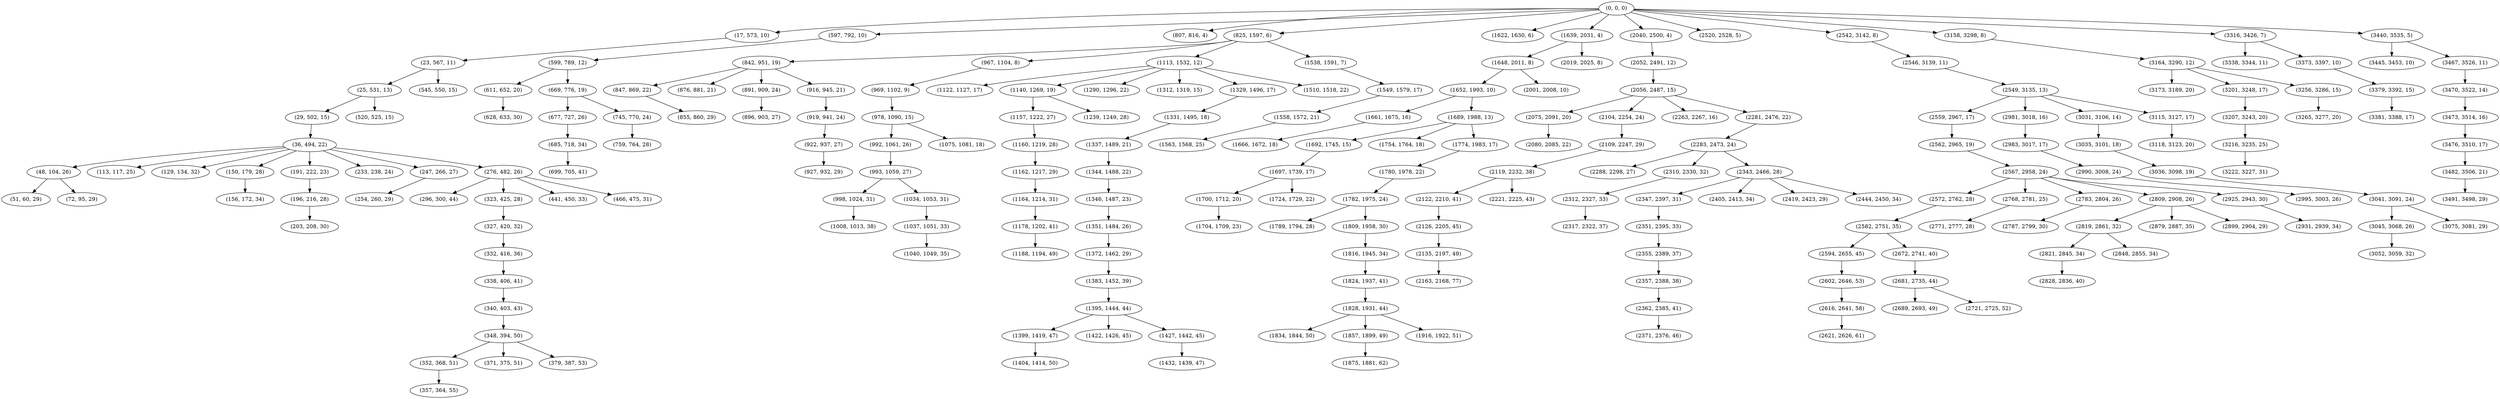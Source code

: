 digraph tree {
    "(0, 0, 0)";
    "(17, 573, 10)";
    "(23, 567, 11)";
    "(25, 531, 13)";
    "(29, 502, 15)";
    "(36, 494, 22)";
    "(48, 104, 26)";
    "(51, 60, 29)";
    "(72, 95, 29)";
    "(113, 117, 25)";
    "(129, 134, 32)";
    "(150, 179, 28)";
    "(156, 172, 34)";
    "(191, 222, 23)";
    "(196, 216, 28)";
    "(203, 208, 30)";
    "(233, 238, 24)";
    "(247, 266, 27)";
    "(254, 260, 29)";
    "(276, 482, 26)";
    "(296, 300, 44)";
    "(323, 425, 28)";
    "(327, 420, 32)";
    "(332, 416, 36)";
    "(338, 406, 41)";
    "(340, 403, 43)";
    "(348, 394, 50)";
    "(352, 368, 51)";
    "(357, 364, 55)";
    "(371, 375, 51)";
    "(379, 387, 53)";
    "(441, 450, 33)";
    "(466, 475, 31)";
    "(520, 525, 15)";
    "(545, 550, 15)";
    "(597, 792, 10)";
    "(599, 789, 12)";
    "(611, 652, 20)";
    "(628, 633, 30)";
    "(669, 776, 19)";
    "(677, 727, 26)";
    "(685, 718, 34)";
    "(699, 705, 41)";
    "(745, 770, 24)";
    "(759, 764, 28)";
    "(807, 816, 4)";
    "(825, 1597, 6)";
    "(842, 951, 19)";
    "(847, 869, 22)";
    "(855, 860, 29)";
    "(876, 881, 21)";
    "(891, 909, 24)";
    "(896, 903, 27)";
    "(916, 945, 21)";
    "(919, 941, 24)";
    "(922, 937, 27)";
    "(927, 932, 29)";
    "(967, 1104, 8)";
    "(969, 1102, 9)";
    "(978, 1090, 15)";
    "(992, 1061, 26)";
    "(993, 1059, 27)";
    "(998, 1024, 31)";
    "(1008, 1013, 38)";
    "(1034, 1053, 31)";
    "(1037, 1051, 33)";
    "(1040, 1049, 35)";
    "(1075, 1081, 18)";
    "(1113, 1532, 12)";
    "(1122, 1127, 17)";
    "(1140, 1269, 19)";
    "(1157, 1222, 27)";
    "(1160, 1219, 28)";
    "(1162, 1217, 29)";
    "(1164, 1214, 31)";
    "(1178, 1202, 41)";
    "(1188, 1194, 49)";
    "(1239, 1249, 28)";
    "(1290, 1296, 22)";
    "(1312, 1319, 15)";
    "(1329, 1496, 17)";
    "(1331, 1495, 18)";
    "(1337, 1489, 21)";
    "(1344, 1488, 22)";
    "(1346, 1487, 23)";
    "(1351, 1484, 26)";
    "(1372, 1462, 29)";
    "(1383, 1452, 39)";
    "(1395, 1444, 44)";
    "(1399, 1419, 47)";
    "(1404, 1414, 50)";
    "(1422, 1426, 45)";
    "(1427, 1442, 45)";
    "(1432, 1439, 47)";
    "(1510, 1518, 22)";
    "(1538, 1591, 7)";
    "(1549, 1579, 17)";
    "(1558, 1572, 21)";
    "(1563, 1568, 25)";
    "(1622, 1630, 6)";
    "(1639, 2031, 4)";
    "(1648, 2011, 8)";
    "(1652, 1993, 10)";
    "(1661, 1675, 16)";
    "(1666, 1672, 18)";
    "(1689, 1988, 13)";
    "(1692, 1745, 15)";
    "(1697, 1739, 17)";
    "(1700, 1712, 20)";
    "(1704, 1709, 23)";
    "(1724, 1729, 22)";
    "(1754, 1764, 18)";
    "(1774, 1983, 17)";
    "(1780, 1978, 22)";
    "(1782, 1975, 24)";
    "(1789, 1794, 28)";
    "(1809, 1958, 30)";
    "(1816, 1945, 34)";
    "(1824, 1937, 41)";
    "(1828, 1931, 44)";
    "(1834, 1844, 50)";
    "(1857, 1899, 49)";
    "(1875, 1881, 62)";
    "(1916, 1922, 51)";
    "(2001, 2008, 10)";
    "(2019, 2025, 8)";
    "(2040, 2500, 4)";
    "(2052, 2491, 12)";
    "(2056, 2487, 15)";
    "(2075, 2091, 20)";
    "(2080, 2085, 22)";
    "(2104, 2254, 24)";
    "(2109, 2247, 29)";
    "(2119, 2232, 38)";
    "(2122, 2210, 41)";
    "(2126, 2205, 45)";
    "(2135, 2197, 49)";
    "(2163, 2168, 77)";
    "(2221, 2225, 43)";
    "(2263, 2267, 16)";
    "(2281, 2476, 22)";
    "(2283, 2473, 24)";
    "(2288, 2298, 27)";
    "(2310, 2330, 32)";
    "(2312, 2327, 33)";
    "(2317, 2322, 37)";
    "(2343, 2466, 28)";
    "(2347, 2397, 31)";
    "(2351, 2395, 33)";
    "(2355, 2389, 37)";
    "(2357, 2388, 38)";
    "(2362, 2385, 41)";
    "(2371, 2376, 46)";
    "(2405, 2413, 34)";
    "(2419, 2423, 29)";
    "(2444, 2450, 34)";
    "(2520, 2528, 5)";
    "(2542, 3142, 8)";
    "(2546, 3139, 11)";
    "(2549, 3135, 13)";
    "(2559, 2967, 17)";
    "(2562, 2965, 19)";
    "(2567, 2958, 24)";
    "(2572, 2762, 28)";
    "(2582, 2751, 35)";
    "(2594, 2655, 45)";
    "(2602, 2646, 53)";
    "(2616, 2641, 58)";
    "(2621, 2626, 61)";
    "(2672, 2741, 40)";
    "(2681, 2735, 44)";
    "(2689, 2693, 49)";
    "(2721, 2725, 52)";
    "(2768, 2781, 25)";
    "(2771, 2777, 28)";
    "(2783, 2804, 26)";
    "(2787, 2799, 30)";
    "(2809, 2908, 26)";
    "(2819, 2861, 32)";
    "(2821, 2845, 34)";
    "(2828, 2836, 40)";
    "(2848, 2855, 34)";
    "(2879, 2887, 35)";
    "(2899, 2904, 29)";
    "(2925, 2943, 30)";
    "(2931, 2939, 34)";
    "(2981, 3018, 16)";
    "(2983, 3017, 17)";
    "(2990, 3008, 24)";
    "(2995, 3003, 26)";
    "(3031, 3106, 14)";
    "(3035, 3101, 18)";
    "(3036, 3098, 19)";
    "(3041, 3091, 24)";
    "(3045, 3068, 26)";
    "(3052, 3059, 32)";
    "(3075, 3081, 29)";
    "(3115, 3127, 17)";
    "(3118, 3123, 20)";
    "(3158, 3298, 8)";
    "(3164, 3290, 12)";
    "(3173, 3189, 20)";
    "(3201, 3248, 17)";
    "(3207, 3243, 20)";
    "(3216, 3235, 25)";
    "(3222, 3227, 31)";
    "(3256, 3286, 15)";
    "(3265, 3277, 20)";
    "(3316, 3426, 7)";
    "(3338, 3344, 11)";
    "(3373, 3397, 10)";
    "(3379, 3392, 15)";
    "(3381, 3388, 17)";
    "(3440, 3535, 5)";
    "(3445, 3453, 10)";
    "(3467, 3526, 11)";
    "(3470, 3522, 14)";
    "(3473, 3514, 16)";
    "(3476, 3510, 17)";
    "(3482, 3506, 21)";
    "(3491, 3498, 29)";
    "(0, 0, 0)" -> "(17, 573, 10)";
    "(0, 0, 0)" -> "(597, 792, 10)";
    "(0, 0, 0)" -> "(807, 816, 4)";
    "(0, 0, 0)" -> "(825, 1597, 6)";
    "(0, 0, 0)" -> "(1622, 1630, 6)";
    "(0, 0, 0)" -> "(1639, 2031, 4)";
    "(0, 0, 0)" -> "(2040, 2500, 4)";
    "(0, 0, 0)" -> "(2520, 2528, 5)";
    "(0, 0, 0)" -> "(2542, 3142, 8)";
    "(0, 0, 0)" -> "(3158, 3298, 8)";
    "(0, 0, 0)" -> "(3316, 3426, 7)";
    "(0, 0, 0)" -> "(3440, 3535, 5)";
    "(17, 573, 10)" -> "(23, 567, 11)";
    "(23, 567, 11)" -> "(25, 531, 13)";
    "(23, 567, 11)" -> "(545, 550, 15)";
    "(25, 531, 13)" -> "(29, 502, 15)";
    "(25, 531, 13)" -> "(520, 525, 15)";
    "(29, 502, 15)" -> "(36, 494, 22)";
    "(36, 494, 22)" -> "(48, 104, 26)";
    "(36, 494, 22)" -> "(113, 117, 25)";
    "(36, 494, 22)" -> "(129, 134, 32)";
    "(36, 494, 22)" -> "(150, 179, 28)";
    "(36, 494, 22)" -> "(191, 222, 23)";
    "(36, 494, 22)" -> "(233, 238, 24)";
    "(36, 494, 22)" -> "(247, 266, 27)";
    "(36, 494, 22)" -> "(276, 482, 26)";
    "(48, 104, 26)" -> "(51, 60, 29)";
    "(48, 104, 26)" -> "(72, 95, 29)";
    "(150, 179, 28)" -> "(156, 172, 34)";
    "(191, 222, 23)" -> "(196, 216, 28)";
    "(196, 216, 28)" -> "(203, 208, 30)";
    "(247, 266, 27)" -> "(254, 260, 29)";
    "(276, 482, 26)" -> "(296, 300, 44)";
    "(276, 482, 26)" -> "(323, 425, 28)";
    "(276, 482, 26)" -> "(441, 450, 33)";
    "(276, 482, 26)" -> "(466, 475, 31)";
    "(323, 425, 28)" -> "(327, 420, 32)";
    "(327, 420, 32)" -> "(332, 416, 36)";
    "(332, 416, 36)" -> "(338, 406, 41)";
    "(338, 406, 41)" -> "(340, 403, 43)";
    "(340, 403, 43)" -> "(348, 394, 50)";
    "(348, 394, 50)" -> "(352, 368, 51)";
    "(348, 394, 50)" -> "(371, 375, 51)";
    "(348, 394, 50)" -> "(379, 387, 53)";
    "(352, 368, 51)" -> "(357, 364, 55)";
    "(597, 792, 10)" -> "(599, 789, 12)";
    "(599, 789, 12)" -> "(611, 652, 20)";
    "(599, 789, 12)" -> "(669, 776, 19)";
    "(611, 652, 20)" -> "(628, 633, 30)";
    "(669, 776, 19)" -> "(677, 727, 26)";
    "(669, 776, 19)" -> "(745, 770, 24)";
    "(677, 727, 26)" -> "(685, 718, 34)";
    "(685, 718, 34)" -> "(699, 705, 41)";
    "(745, 770, 24)" -> "(759, 764, 28)";
    "(825, 1597, 6)" -> "(842, 951, 19)";
    "(825, 1597, 6)" -> "(967, 1104, 8)";
    "(825, 1597, 6)" -> "(1113, 1532, 12)";
    "(825, 1597, 6)" -> "(1538, 1591, 7)";
    "(842, 951, 19)" -> "(847, 869, 22)";
    "(842, 951, 19)" -> "(876, 881, 21)";
    "(842, 951, 19)" -> "(891, 909, 24)";
    "(842, 951, 19)" -> "(916, 945, 21)";
    "(847, 869, 22)" -> "(855, 860, 29)";
    "(891, 909, 24)" -> "(896, 903, 27)";
    "(916, 945, 21)" -> "(919, 941, 24)";
    "(919, 941, 24)" -> "(922, 937, 27)";
    "(922, 937, 27)" -> "(927, 932, 29)";
    "(967, 1104, 8)" -> "(969, 1102, 9)";
    "(969, 1102, 9)" -> "(978, 1090, 15)";
    "(978, 1090, 15)" -> "(992, 1061, 26)";
    "(978, 1090, 15)" -> "(1075, 1081, 18)";
    "(992, 1061, 26)" -> "(993, 1059, 27)";
    "(993, 1059, 27)" -> "(998, 1024, 31)";
    "(993, 1059, 27)" -> "(1034, 1053, 31)";
    "(998, 1024, 31)" -> "(1008, 1013, 38)";
    "(1034, 1053, 31)" -> "(1037, 1051, 33)";
    "(1037, 1051, 33)" -> "(1040, 1049, 35)";
    "(1113, 1532, 12)" -> "(1122, 1127, 17)";
    "(1113, 1532, 12)" -> "(1140, 1269, 19)";
    "(1113, 1532, 12)" -> "(1290, 1296, 22)";
    "(1113, 1532, 12)" -> "(1312, 1319, 15)";
    "(1113, 1532, 12)" -> "(1329, 1496, 17)";
    "(1113, 1532, 12)" -> "(1510, 1518, 22)";
    "(1140, 1269, 19)" -> "(1157, 1222, 27)";
    "(1140, 1269, 19)" -> "(1239, 1249, 28)";
    "(1157, 1222, 27)" -> "(1160, 1219, 28)";
    "(1160, 1219, 28)" -> "(1162, 1217, 29)";
    "(1162, 1217, 29)" -> "(1164, 1214, 31)";
    "(1164, 1214, 31)" -> "(1178, 1202, 41)";
    "(1178, 1202, 41)" -> "(1188, 1194, 49)";
    "(1329, 1496, 17)" -> "(1331, 1495, 18)";
    "(1331, 1495, 18)" -> "(1337, 1489, 21)";
    "(1337, 1489, 21)" -> "(1344, 1488, 22)";
    "(1344, 1488, 22)" -> "(1346, 1487, 23)";
    "(1346, 1487, 23)" -> "(1351, 1484, 26)";
    "(1351, 1484, 26)" -> "(1372, 1462, 29)";
    "(1372, 1462, 29)" -> "(1383, 1452, 39)";
    "(1383, 1452, 39)" -> "(1395, 1444, 44)";
    "(1395, 1444, 44)" -> "(1399, 1419, 47)";
    "(1395, 1444, 44)" -> "(1422, 1426, 45)";
    "(1395, 1444, 44)" -> "(1427, 1442, 45)";
    "(1399, 1419, 47)" -> "(1404, 1414, 50)";
    "(1427, 1442, 45)" -> "(1432, 1439, 47)";
    "(1538, 1591, 7)" -> "(1549, 1579, 17)";
    "(1549, 1579, 17)" -> "(1558, 1572, 21)";
    "(1558, 1572, 21)" -> "(1563, 1568, 25)";
    "(1639, 2031, 4)" -> "(1648, 2011, 8)";
    "(1639, 2031, 4)" -> "(2019, 2025, 8)";
    "(1648, 2011, 8)" -> "(1652, 1993, 10)";
    "(1648, 2011, 8)" -> "(2001, 2008, 10)";
    "(1652, 1993, 10)" -> "(1661, 1675, 16)";
    "(1652, 1993, 10)" -> "(1689, 1988, 13)";
    "(1661, 1675, 16)" -> "(1666, 1672, 18)";
    "(1689, 1988, 13)" -> "(1692, 1745, 15)";
    "(1689, 1988, 13)" -> "(1754, 1764, 18)";
    "(1689, 1988, 13)" -> "(1774, 1983, 17)";
    "(1692, 1745, 15)" -> "(1697, 1739, 17)";
    "(1697, 1739, 17)" -> "(1700, 1712, 20)";
    "(1697, 1739, 17)" -> "(1724, 1729, 22)";
    "(1700, 1712, 20)" -> "(1704, 1709, 23)";
    "(1774, 1983, 17)" -> "(1780, 1978, 22)";
    "(1780, 1978, 22)" -> "(1782, 1975, 24)";
    "(1782, 1975, 24)" -> "(1789, 1794, 28)";
    "(1782, 1975, 24)" -> "(1809, 1958, 30)";
    "(1809, 1958, 30)" -> "(1816, 1945, 34)";
    "(1816, 1945, 34)" -> "(1824, 1937, 41)";
    "(1824, 1937, 41)" -> "(1828, 1931, 44)";
    "(1828, 1931, 44)" -> "(1834, 1844, 50)";
    "(1828, 1931, 44)" -> "(1857, 1899, 49)";
    "(1828, 1931, 44)" -> "(1916, 1922, 51)";
    "(1857, 1899, 49)" -> "(1875, 1881, 62)";
    "(2040, 2500, 4)" -> "(2052, 2491, 12)";
    "(2052, 2491, 12)" -> "(2056, 2487, 15)";
    "(2056, 2487, 15)" -> "(2075, 2091, 20)";
    "(2056, 2487, 15)" -> "(2104, 2254, 24)";
    "(2056, 2487, 15)" -> "(2263, 2267, 16)";
    "(2056, 2487, 15)" -> "(2281, 2476, 22)";
    "(2075, 2091, 20)" -> "(2080, 2085, 22)";
    "(2104, 2254, 24)" -> "(2109, 2247, 29)";
    "(2109, 2247, 29)" -> "(2119, 2232, 38)";
    "(2119, 2232, 38)" -> "(2122, 2210, 41)";
    "(2119, 2232, 38)" -> "(2221, 2225, 43)";
    "(2122, 2210, 41)" -> "(2126, 2205, 45)";
    "(2126, 2205, 45)" -> "(2135, 2197, 49)";
    "(2135, 2197, 49)" -> "(2163, 2168, 77)";
    "(2281, 2476, 22)" -> "(2283, 2473, 24)";
    "(2283, 2473, 24)" -> "(2288, 2298, 27)";
    "(2283, 2473, 24)" -> "(2310, 2330, 32)";
    "(2283, 2473, 24)" -> "(2343, 2466, 28)";
    "(2310, 2330, 32)" -> "(2312, 2327, 33)";
    "(2312, 2327, 33)" -> "(2317, 2322, 37)";
    "(2343, 2466, 28)" -> "(2347, 2397, 31)";
    "(2343, 2466, 28)" -> "(2405, 2413, 34)";
    "(2343, 2466, 28)" -> "(2419, 2423, 29)";
    "(2343, 2466, 28)" -> "(2444, 2450, 34)";
    "(2347, 2397, 31)" -> "(2351, 2395, 33)";
    "(2351, 2395, 33)" -> "(2355, 2389, 37)";
    "(2355, 2389, 37)" -> "(2357, 2388, 38)";
    "(2357, 2388, 38)" -> "(2362, 2385, 41)";
    "(2362, 2385, 41)" -> "(2371, 2376, 46)";
    "(2542, 3142, 8)" -> "(2546, 3139, 11)";
    "(2546, 3139, 11)" -> "(2549, 3135, 13)";
    "(2549, 3135, 13)" -> "(2559, 2967, 17)";
    "(2549, 3135, 13)" -> "(2981, 3018, 16)";
    "(2549, 3135, 13)" -> "(3031, 3106, 14)";
    "(2549, 3135, 13)" -> "(3115, 3127, 17)";
    "(2559, 2967, 17)" -> "(2562, 2965, 19)";
    "(2562, 2965, 19)" -> "(2567, 2958, 24)";
    "(2567, 2958, 24)" -> "(2572, 2762, 28)";
    "(2567, 2958, 24)" -> "(2768, 2781, 25)";
    "(2567, 2958, 24)" -> "(2783, 2804, 26)";
    "(2567, 2958, 24)" -> "(2809, 2908, 26)";
    "(2567, 2958, 24)" -> "(2925, 2943, 30)";
    "(2572, 2762, 28)" -> "(2582, 2751, 35)";
    "(2582, 2751, 35)" -> "(2594, 2655, 45)";
    "(2582, 2751, 35)" -> "(2672, 2741, 40)";
    "(2594, 2655, 45)" -> "(2602, 2646, 53)";
    "(2602, 2646, 53)" -> "(2616, 2641, 58)";
    "(2616, 2641, 58)" -> "(2621, 2626, 61)";
    "(2672, 2741, 40)" -> "(2681, 2735, 44)";
    "(2681, 2735, 44)" -> "(2689, 2693, 49)";
    "(2681, 2735, 44)" -> "(2721, 2725, 52)";
    "(2768, 2781, 25)" -> "(2771, 2777, 28)";
    "(2783, 2804, 26)" -> "(2787, 2799, 30)";
    "(2809, 2908, 26)" -> "(2819, 2861, 32)";
    "(2809, 2908, 26)" -> "(2879, 2887, 35)";
    "(2809, 2908, 26)" -> "(2899, 2904, 29)";
    "(2819, 2861, 32)" -> "(2821, 2845, 34)";
    "(2819, 2861, 32)" -> "(2848, 2855, 34)";
    "(2821, 2845, 34)" -> "(2828, 2836, 40)";
    "(2925, 2943, 30)" -> "(2931, 2939, 34)";
    "(2981, 3018, 16)" -> "(2983, 3017, 17)";
    "(2983, 3017, 17)" -> "(2990, 3008, 24)";
    "(2990, 3008, 24)" -> "(2995, 3003, 26)";
    "(3031, 3106, 14)" -> "(3035, 3101, 18)";
    "(3035, 3101, 18)" -> "(3036, 3098, 19)";
    "(3036, 3098, 19)" -> "(3041, 3091, 24)";
    "(3041, 3091, 24)" -> "(3045, 3068, 26)";
    "(3041, 3091, 24)" -> "(3075, 3081, 29)";
    "(3045, 3068, 26)" -> "(3052, 3059, 32)";
    "(3115, 3127, 17)" -> "(3118, 3123, 20)";
    "(3158, 3298, 8)" -> "(3164, 3290, 12)";
    "(3164, 3290, 12)" -> "(3173, 3189, 20)";
    "(3164, 3290, 12)" -> "(3201, 3248, 17)";
    "(3164, 3290, 12)" -> "(3256, 3286, 15)";
    "(3201, 3248, 17)" -> "(3207, 3243, 20)";
    "(3207, 3243, 20)" -> "(3216, 3235, 25)";
    "(3216, 3235, 25)" -> "(3222, 3227, 31)";
    "(3256, 3286, 15)" -> "(3265, 3277, 20)";
    "(3316, 3426, 7)" -> "(3338, 3344, 11)";
    "(3316, 3426, 7)" -> "(3373, 3397, 10)";
    "(3373, 3397, 10)" -> "(3379, 3392, 15)";
    "(3379, 3392, 15)" -> "(3381, 3388, 17)";
    "(3440, 3535, 5)" -> "(3445, 3453, 10)";
    "(3440, 3535, 5)" -> "(3467, 3526, 11)";
    "(3467, 3526, 11)" -> "(3470, 3522, 14)";
    "(3470, 3522, 14)" -> "(3473, 3514, 16)";
    "(3473, 3514, 16)" -> "(3476, 3510, 17)";
    "(3476, 3510, 17)" -> "(3482, 3506, 21)";
    "(3482, 3506, 21)" -> "(3491, 3498, 29)";
}
